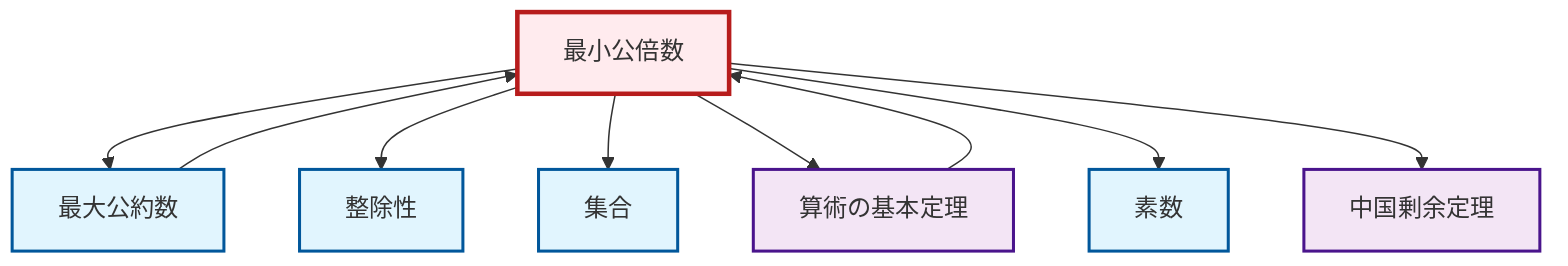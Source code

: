 graph TD
    classDef definition fill:#e1f5fe,stroke:#01579b,stroke-width:2px
    classDef theorem fill:#f3e5f5,stroke:#4a148c,stroke-width:2px
    classDef axiom fill:#fff3e0,stroke:#e65100,stroke-width:2px
    classDef example fill:#e8f5e9,stroke:#1b5e20,stroke-width:2px
    classDef current fill:#ffebee,stroke:#b71c1c,stroke-width:3px
    def-prime["素数"]:::definition
    def-lcm["最小公倍数"]:::definition
    def-gcd["最大公約数"]:::definition
    def-set["集合"]:::definition
    thm-fundamental-arithmetic["算術の基本定理"]:::theorem
    def-divisibility["整除性"]:::definition
    thm-chinese-remainder["中国剰余定理"]:::theorem
    def-lcm --> def-gcd
    thm-fundamental-arithmetic --> def-lcm
    def-gcd --> def-lcm
    def-lcm --> def-divisibility
    def-lcm --> def-set
    def-lcm --> thm-fundamental-arithmetic
    def-lcm --> def-prime
    def-lcm --> thm-chinese-remainder
    class def-lcm current